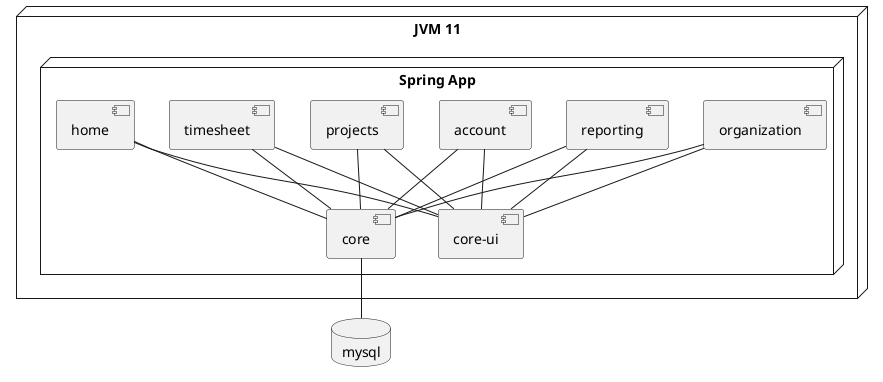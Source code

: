 @startuml

database mysql

node "JVM 11" {
    node "Spring App"{

     [core] -- mysql
     [account] -- core
     [account] -- [core-ui]
     [projects] -- core
     [timesheet] -- core
     [home] -- core
     [organization] -- core
     [organization] -- [core-ui]
     [reporting] -- core
     [reporting] -- [core-ui]
     [projects] -- [core-ui]
     [timesheet] -- [core-ui]
     [home] -- [core-ui]

    }
}




@enduml